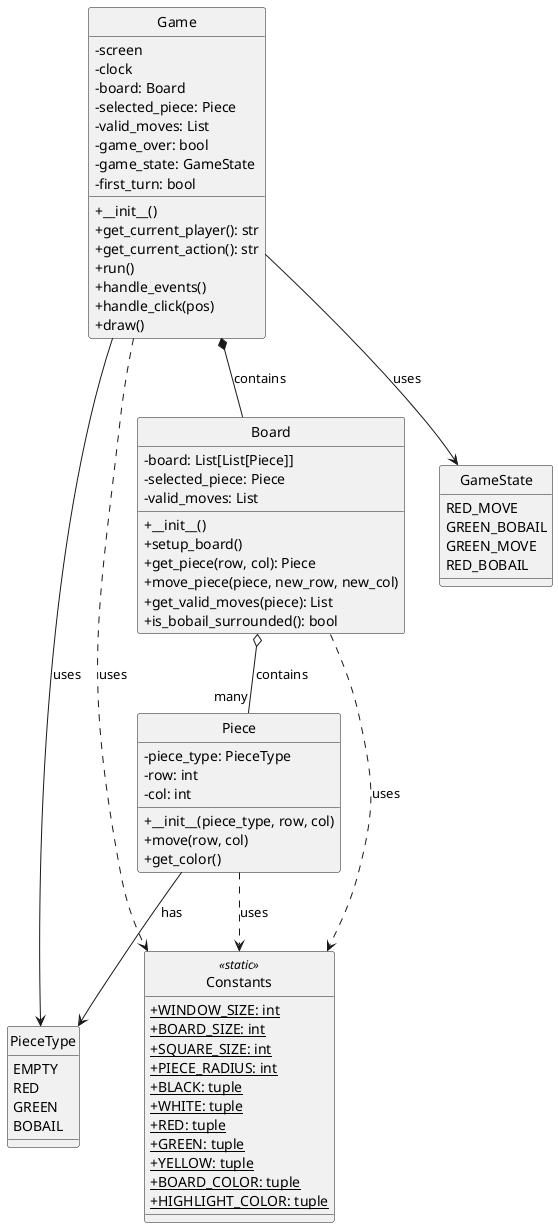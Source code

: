 @startuml Bobail Game
/'biblioteca plantuml'/
/' para mostrar a imagem --> Alt + d'/

skinparam classAttributeIconSize 0
skinparam style strictuml

class Game {
    - screen
    - clock
    - board: Board
    - selected_piece: Piece
    - valid_moves: List
    - game_over: bool
    - game_state: GameState
    - first_turn: bool
    + __init__()
    + get_current_player(): str
    + get_current_action(): str
    + run()
    + handle_events()
    + handle_click(pos)
    + draw()
}

class Board {
    - board: List[List[Piece]]
    - selected_piece: Piece
    - valid_moves: List
    + __init__()
    + setup_board()
    + get_piece(row, col): Piece
    + move_piece(piece, new_row, new_col)
    + get_valid_moves(piece): List
    + is_bobail_surrounded(): bool
}

class Piece {
    - piece_type: PieceType
    - row: int
    - col: int
    + __init__(piece_type, row, col)
    + move(row, col)
    + get_color()
}

enum PieceType {
    EMPTY
    RED
    GREEN
    BOBAIL
}

enum GameState {
    RED_MOVE
    GREEN_BOBAIL
    GREEN_MOVE
    RED_BOBAIL
}

class Constants << (S,#FF7700) static >> {
    + {static} WINDOW_SIZE: int
    + {static} BOARD_SIZE: int
    + {static} SQUARE_SIZE: int
    + {static} PIECE_RADIUS: int
    + {static} BLACK: tuple
    + {static} WHITE: tuple
    + {static} RED: tuple
    + {static} GREEN: tuple
    + {static} YELLOW: tuple
    + {static} BOARD_COLOR: tuple
    + {static} HIGHLIGHT_COLOR: tuple
}

Game *-- Board : contains
Game --> GameState : uses
Game --> PieceType : uses
Board o-- "many" Piece : contains
Piece --> PieceType : has
Game ..> Constants : uses
Board ..> Constants : uses
Piece ..> Constants : uses

@enduml

